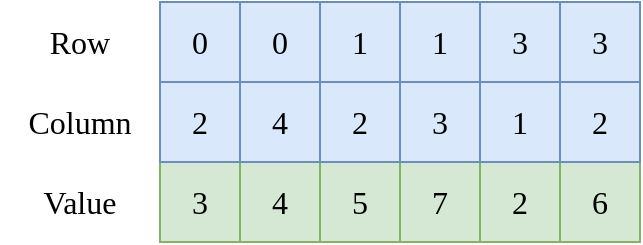 <mxfile version="24.2.5" type="device">
  <diagram name="Page-1" id="G8ZvJWXJsHYqm7BaVf0D">
    <mxGraphModel dx="1420" dy="821" grid="1" gridSize="10" guides="1" tooltips="1" connect="1" arrows="1" fold="1" page="1" pageScale="1" pageWidth="850" pageHeight="1100" math="0" shadow="0">
      <root>
        <mxCell id="pUB8m92aT1Gspuc-Nzx4-0" />
        <mxCell id="pUB8m92aT1Gspuc-Nzx4-1" parent="pUB8m92aT1Gspuc-Nzx4-0" />
        <mxCell id="CJ7Yq6GX4A4KFnFIdWCx-33" value="0" style="rounded=0;whiteSpace=wrap;html=1;shadow=0;strokeColor=#6c8ebf;strokeWidth=1;fontFamily=Ubuntu;fontSize=16;fontStyle=0;fillColor=#dae8fc;" vertex="1" parent="pUB8m92aT1Gspuc-Nzx4-1">
          <mxGeometry x="120" y="160" width="40" height="40" as="geometry" />
        </mxCell>
        <mxCell id="CJ7Yq6GX4A4KFnFIdWCx-34" value="3" style="rounded=0;whiteSpace=wrap;html=1;shadow=0;strokeColor=#82b366;strokeWidth=1;fontFamily=Ubuntu;fontSize=16;fontStyle=0;fillColor=#d5e8d4;" vertex="1" parent="pUB8m92aT1Gspuc-Nzx4-1">
          <mxGeometry x="120" y="240" width="40" height="40" as="geometry" />
        </mxCell>
        <mxCell id="CJ7Yq6GX4A4KFnFIdWCx-37" value="2" style="rounded=0;whiteSpace=wrap;html=1;shadow=0;strokeColor=#6c8ebf;strokeWidth=1;fontFamily=Ubuntu;fontSize=16;fontStyle=0;fillColor=#dae8fc;" vertex="1" parent="pUB8m92aT1Gspuc-Nzx4-1">
          <mxGeometry x="120" y="200" width="40" height="40" as="geometry" />
        </mxCell>
        <mxCell id="CJ7Yq6GX4A4KFnFIdWCx-39" value="0" style="rounded=0;whiteSpace=wrap;html=1;shadow=0;strokeColor=#6c8ebf;strokeWidth=1;fontFamily=Ubuntu;fontSize=16;fontStyle=0;fillColor=#dae8fc;" vertex="1" parent="pUB8m92aT1Gspuc-Nzx4-1">
          <mxGeometry x="160" y="160" width="40" height="40" as="geometry" />
        </mxCell>
        <mxCell id="CJ7Yq6GX4A4KFnFIdWCx-40" value="4" style="rounded=0;whiteSpace=wrap;html=1;shadow=0;strokeColor=#82b366;strokeWidth=1;fontFamily=Ubuntu;fontSize=16;fontStyle=0;fillColor=#d5e8d4;" vertex="1" parent="pUB8m92aT1Gspuc-Nzx4-1">
          <mxGeometry x="160" y="240" width="40" height="40" as="geometry" />
        </mxCell>
        <mxCell id="CJ7Yq6GX4A4KFnFIdWCx-41" value="4" style="rounded=0;whiteSpace=wrap;html=1;shadow=0;strokeColor=#6c8ebf;strokeWidth=1;fontFamily=Ubuntu;fontSize=16;fontStyle=0;fillColor=#dae8fc;" vertex="1" parent="pUB8m92aT1Gspuc-Nzx4-1">
          <mxGeometry x="160" y="200" width="40" height="40" as="geometry" />
        </mxCell>
        <mxCell id="CJ7Yq6GX4A4KFnFIdWCx-42" value="1" style="rounded=0;whiteSpace=wrap;html=1;shadow=0;strokeColor=#6c8ebf;strokeWidth=1;fontFamily=Ubuntu;fontSize=16;fontStyle=0;fillColor=#dae8fc;" vertex="1" parent="pUB8m92aT1Gspuc-Nzx4-1">
          <mxGeometry x="200" y="160" width="40" height="40" as="geometry" />
        </mxCell>
        <mxCell id="CJ7Yq6GX4A4KFnFIdWCx-43" value="5" style="rounded=0;whiteSpace=wrap;html=1;shadow=0;strokeColor=#82b366;strokeWidth=1;fontFamily=Ubuntu;fontSize=16;fontStyle=0;fillColor=#d5e8d4;" vertex="1" parent="pUB8m92aT1Gspuc-Nzx4-1">
          <mxGeometry x="200" y="240" width="40" height="40" as="geometry" />
        </mxCell>
        <mxCell id="CJ7Yq6GX4A4KFnFIdWCx-44" value="2" style="rounded=0;whiteSpace=wrap;html=1;shadow=0;strokeColor=#6c8ebf;strokeWidth=1;fontFamily=Ubuntu;fontSize=16;fontStyle=0;fillColor=#dae8fc;" vertex="1" parent="pUB8m92aT1Gspuc-Nzx4-1">
          <mxGeometry x="200" y="200" width="40" height="40" as="geometry" />
        </mxCell>
        <mxCell id="CJ7Yq6GX4A4KFnFIdWCx-45" value="1" style="rounded=0;whiteSpace=wrap;html=1;shadow=0;strokeColor=#6c8ebf;strokeWidth=1;fontFamily=Ubuntu;fontSize=16;fontStyle=0;fillColor=#dae8fc;" vertex="1" parent="pUB8m92aT1Gspuc-Nzx4-1">
          <mxGeometry x="240" y="160" width="40" height="40" as="geometry" />
        </mxCell>
        <mxCell id="CJ7Yq6GX4A4KFnFIdWCx-46" value="7" style="rounded=0;whiteSpace=wrap;html=1;shadow=0;strokeColor=#82b366;strokeWidth=1;fontFamily=Ubuntu;fontSize=16;fontStyle=0;fillColor=#d5e8d4;" vertex="1" parent="pUB8m92aT1Gspuc-Nzx4-1">
          <mxGeometry x="240" y="240" width="40" height="40" as="geometry" />
        </mxCell>
        <mxCell id="CJ7Yq6GX4A4KFnFIdWCx-47" value="3" style="rounded=0;whiteSpace=wrap;html=1;shadow=0;strokeColor=#6c8ebf;strokeWidth=1;fontFamily=Ubuntu;fontSize=16;fontStyle=0;fillColor=#dae8fc;" vertex="1" parent="pUB8m92aT1Gspuc-Nzx4-1">
          <mxGeometry x="240" y="200" width="40" height="40" as="geometry" />
        </mxCell>
        <mxCell id="CJ7Yq6GX4A4KFnFIdWCx-48" value="3" style="rounded=0;whiteSpace=wrap;html=1;shadow=0;strokeColor=#6c8ebf;strokeWidth=1;fontFamily=Ubuntu;fontSize=16;fontStyle=0;fillColor=#dae8fc;" vertex="1" parent="pUB8m92aT1Gspuc-Nzx4-1">
          <mxGeometry x="280" y="160" width="40" height="40" as="geometry" />
        </mxCell>
        <mxCell id="CJ7Yq6GX4A4KFnFIdWCx-49" value="2" style="rounded=0;whiteSpace=wrap;html=1;shadow=0;strokeColor=#82b366;strokeWidth=1;fontFamily=Ubuntu;fontSize=16;fontStyle=0;fillColor=#d5e8d4;" vertex="1" parent="pUB8m92aT1Gspuc-Nzx4-1">
          <mxGeometry x="280" y="240" width="40" height="40" as="geometry" />
        </mxCell>
        <mxCell id="CJ7Yq6GX4A4KFnFIdWCx-50" value="1" style="rounded=0;whiteSpace=wrap;html=1;shadow=0;strokeColor=#6c8ebf;strokeWidth=1;fontFamily=Ubuntu;fontSize=16;fontStyle=0;fillColor=#dae8fc;" vertex="1" parent="pUB8m92aT1Gspuc-Nzx4-1">
          <mxGeometry x="280" y="200" width="40" height="40" as="geometry" />
        </mxCell>
        <mxCell id="CJ7Yq6GX4A4KFnFIdWCx-51" value="3" style="rounded=0;whiteSpace=wrap;html=1;shadow=0;strokeColor=#6c8ebf;strokeWidth=1;fontFamily=Ubuntu;fontSize=16;fontStyle=0;fillColor=#dae8fc;" vertex="1" parent="pUB8m92aT1Gspuc-Nzx4-1">
          <mxGeometry x="320" y="160" width="40" height="40" as="geometry" />
        </mxCell>
        <mxCell id="CJ7Yq6GX4A4KFnFIdWCx-52" value="6" style="rounded=0;whiteSpace=wrap;html=1;shadow=0;strokeColor=#82b366;strokeWidth=1;fontFamily=Ubuntu;fontSize=16;fontStyle=0;fillColor=#d5e8d4;" vertex="1" parent="pUB8m92aT1Gspuc-Nzx4-1">
          <mxGeometry x="320" y="240" width="40" height="40" as="geometry" />
        </mxCell>
        <mxCell id="CJ7Yq6GX4A4KFnFIdWCx-53" value="2" style="rounded=0;whiteSpace=wrap;html=1;shadow=0;strokeColor=#6c8ebf;strokeWidth=1;fontFamily=Ubuntu;fontSize=16;fontStyle=0;fillColor=#dae8fc;" vertex="1" parent="pUB8m92aT1Gspuc-Nzx4-1">
          <mxGeometry x="320" y="200" width="40" height="40" as="geometry" />
        </mxCell>
        <mxCell id="CJ7Yq6GX4A4KFnFIdWCx-54" value="Row" style="text;html=1;align=center;verticalAlign=middle;whiteSpace=wrap;rounded=0;fontFamily=Ubuntu;fontSize=16;fontStyle=0;" vertex="1" parent="pUB8m92aT1Gspuc-Nzx4-1">
          <mxGeometry x="40" y="160" width="80" height="40" as="geometry" />
        </mxCell>
        <mxCell id="CJ7Yq6GX4A4KFnFIdWCx-55" value="Column" style="text;html=1;align=center;verticalAlign=middle;whiteSpace=wrap;rounded=0;fontFamily=Ubuntu;fontSize=16;fontStyle=0;" vertex="1" parent="pUB8m92aT1Gspuc-Nzx4-1">
          <mxGeometry x="40" y="200" width="80" height="40" as="geometry" />
        </mxCell>
        <mxCell id="CJ7Yq6GX4A4KFnFIdWCx-56" value="Value" style="text;html=1;align=center;verticalAlign=middle;whiteSpace=wrap;rounded=0;fontFamily=Ubuntu;fontSize=16;fontStyle=0;" vertex="1" parent="pUB8m92aT1Gspuc-Nzx4-1">
          <mxGeometry x="40" y="240" width="80" height="40" as="geometry" />
        </mxCell>
      </root>
    </mxGraphModel>
  </diagram>
</mxfile>
